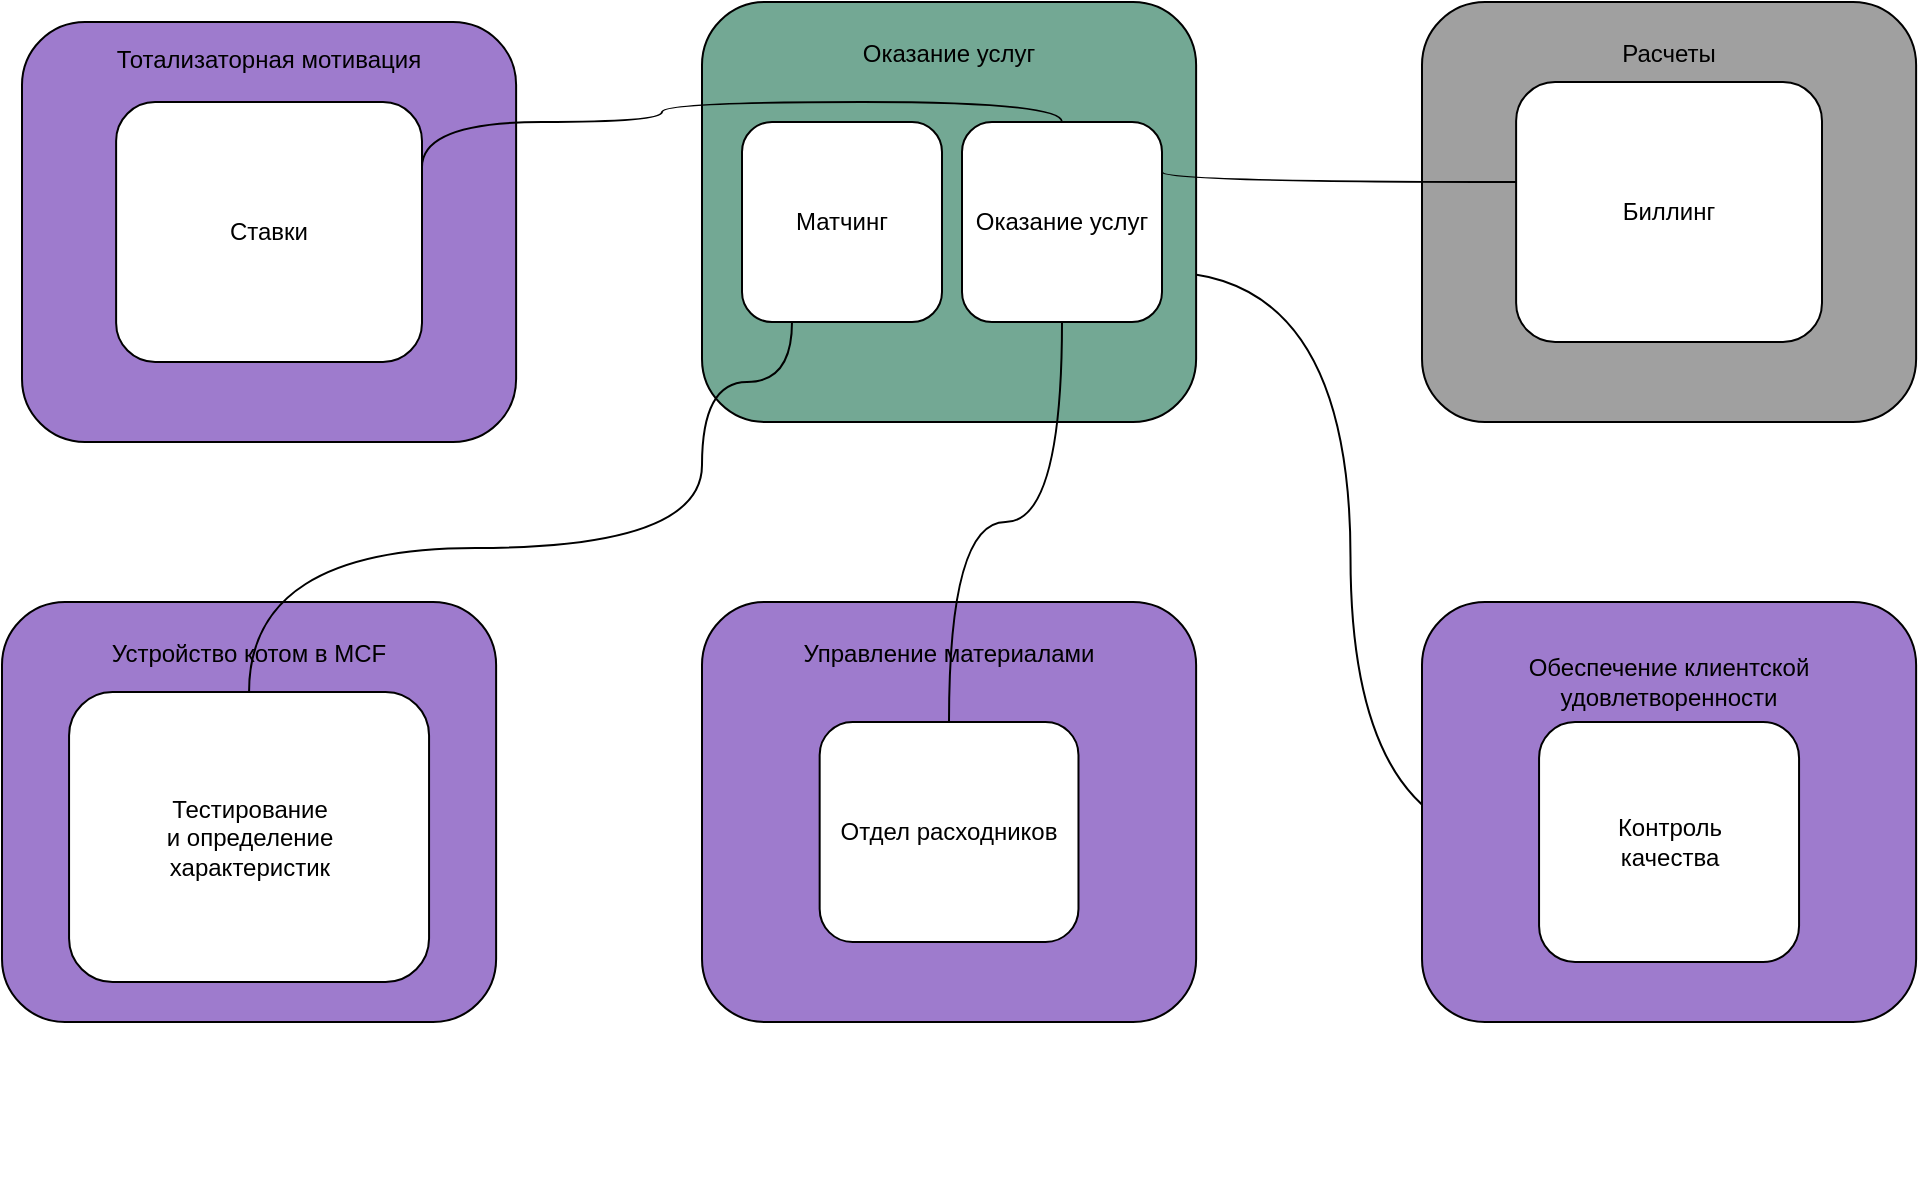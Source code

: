 <mxfile version="22.1.2" type="device">
  <diagram name="Page-1" id="6-ypodGU4imuhWLOmmUE">
    <mxGraphModel dx="1886" dy="1069" grid="1" gridSize="10" guides="1" tooltips="1" connect="1" arrows="1" fold="1" page="1" pageScale="1" pageWidth="1169" pageHeight="827" math="0" shadow="0">
      <root>
        <mxCell id="0" />
        <mxCell id="1" parent="0" />
        <mxCell id="wig7u1WO7MASWXM3mxRy-4" style="edgeStyle=orthogonalEdgeStyle;orthogonalLoop=1;jettySize=auto;html=1;exitX=1;exitY=0.75;exitDx=0;exitDy=0;entryX=0;entryY=0.5;entryDx=0;entryDy=0;curved=1;" parent="1" source="wig7u1WO7MASWXM3mxRy-5" target="wig7u1WO7MASWXM3mxRy-10" edge="1">
          <mxGeometry relative="1" as="geometry" />
        </mxCell>
        <mxCell id="fpALSdUo2TDQL6afOGSB-9" value="" style="group" parent="1" vertex="1" connectable="0">
          <mxGeometry x="30" y="30" width="247.06" height="210" as="geometry" />
        </mxCell>
        <mxCell id="fpALSdUo2TDQL6afOGSB-3" value="Тотализаторная мотивация&lt;br&gt;&lt;br&gt;&lt;br&gt;&lt;br&gt;&lt;br&gt;&lt;br&gt;&lt;br&gt;&lt;br&gt;&lt;br&gt;&lt;br&gt;&lt;br&gt;&lt;br&gt;&lt;br&gt;" style="rounded=1;whiteSpace=wrap;html=1;fillColor=#9E7BCD;" parent="fpALSdUo2TDQL6afOGSB-9" vertex="1">
          <mxGeometry width="247.06" height="210" as="geometry" />
        </mxCell>
        <mxCell id="wig7u1WO7MASWXM3mxRy-6" value="Ставки" style="rounded=1;whiteSpace=wrap;html=1;" parent="fpALSdUo2TDQL6afOGSB-9" vertex="1">
          <mxGeometry x="47.06" y="40" width="152.94" height="130" as="geometry" />
        </mxCell>
        <mxCell id="fpALSdUo2TDQL6afOGSB-11" value="" style="group" parent="1" vertex="1" connectable="0">
          <mxGeometry x="370" y="20" width="247.06" height="210" as="geometry" />
        </mxCell>
        <mxCell id="fpALSdUo2TDQL6afOGSB-1" value="Оказание услуг&lt;br&gt;&lt;br&gt;&lt;br&gt;&lt;br&gt;&lt;br&gt;&lt;br&gt;&lt;br&gt;&lt;br&gt;&lt;br&gt;&lt;br&gt;&lt;br&gt;&lt;br&gt;" style="rounded=1;whiteSpace=wrap;html=1;fillColor=#73a894;container=0;" parent="fpALSdUo2TDQL6afOGSB-11" vertex="1">
          <mxGeometry width="247.06" height="210" as="geometry" />
        </mxCell>
        <mxCell id="WjcI0IljslNcq2KVw8x4-1" value="Матчинг" style="rounded=1;whiteSpace=wrap;html=1;container=0;" parent="fpALSdUo2TDQL6afOGSB-11" vertex="1">
          <mxGeometry x="20" y="60" width="100" height="100" as="geometry" />
        </mxCell>
        <mxCell id="wig7u1WO7MASWXM3mxRy-5" value="Оказание услуг" style="rounded=1;whiteSpace=wrap;html=1;container=0;" parent="fpALSdUo2TDQL6afOGSB-11" vertex="1">
          <mxGeometry x="130" y="60" width="100" height="100" as="geometry" />
        </mxCell>
        <mxCell id="fpALSdUo2TDQL6afOGSB-12" value="" style="group" parent="1" vertex="1" connectable="0">
          <mxGeometry x="370" y="320" width="247.06" height="210" as="geometry" />
        </mxCell>
        <mxCell id="fpALSdUo2TDQL6afOGSB-5" value="Управление материалами&lt;br&gt;&lt;br&gt;&lt;br&gt;&lt;br&gt;&lt;br&gt;&lt;br&gt;&lt;br&gt;&lt;br&gt;&lt;br&gt;&lt;br&gt;&lt;br&gt;&lt;br&gt;" style="rounded=1;whiteSpace=wrap;html=1;fillColor=#9e7bcd;" parent="fpALSdUo2TDQL6afOGSB-12" vertex="1">
          <mxGeometry width="247.06" height="210" as="geometry" />
        </mxCell>
        <mxCell id="wig7u1WO7MASWXM3mxRy-9" value="Отдел расходников" style="rounded=1;whiteSpace=wrap;html=1;" parent="fpALSdUo2TDQL6afOGSB-12" vertex="1">
          <mxGeometry x="58.83" y="60" width="129.41" height="110" as="geometry" />
        </mxCell>
        <mxCell id="fpALSdUo2TDQL6afOGSB-13" value="" style="group" parent="1" vertex="1" connectable="0">
          <mxGeometry x="730" y="320" width="247.06" height="290" as="geometry" />
        </mxCell>
        <mxCell id="fpALSdUo2TDQL6afOGSB-7" value="Обеспечение клиентской удовлетворенности&lt;br&gt;&lt;br&gt;&lt;br&gt;&lt;br&gt;&lt;br&gt;&lt;br&gt;&lt;br&gt;&lt;br&gt;&lt;br&gt;&lt;br&gt;" style="rounded=1;whiteSpace=wrap;html=1;fillColor=#9E7BCD;" parent="fpALSdUo2TDQL6afOGSB-13" vertex="1">
          <mxGeometry width="247.06" height="210" as="geometry" />
        </mxCell>
        <mxCell id="wig7u1WO7MASWXM3mxRy-10" value="Контроль&lt;br&gt;качества" style="rounded=1;whiteSpace=wrap;html=1;" parent="fpALSdUo2TDQL6afOGSB-13" vertex="1">
          <mxGeometry x="58.53" y="60" width="130" height="120" as="geometry" />
        </mxCell>
        <mxCell id="fpALSdUo2TDQL6afOGSB-14" value="" style="group" parent="1" vertex="1" connectable="0">
          <mxGeometry x="730" y="20" width="247.06" height="210" as="geometry" />
        </mxCell>
        <mxCell id="fpALSdUo2TDQL6afOGSB-8" value="Расчеты&lt;br&gt;&lt;br&gt;&lt;br&gt;&lt;br&gt;&lt;br&gt;&lt;br&gt;&lt;br&gt;&lt;br&gt;&lt;br&gt;&lt;br&gt;&lt;br&gt;&lt;br&gt;" style="rounded=1;whiteSpace=wrap;html=1;fillColor=#a0a0a0;" parent="fpALSdUo2TDQL6afOGSB-14" vertex="1">
          <mxGeometry width="247.06" height="210" as="geometry" />
        </mxCell>
        <mxCell id="wig7u1WO7MASWXM3mxRy-7" value="Биллинг" style="rounded=1;whiteSpace=wrap;html=1;" parent="fpALSdUo2TDQL6afOGSB-14" vertex="1">
          <mxGeometry x="47.06" y="40" width="152.94" height="130" as="geometry" />
        </mxCell>
        <mxCell id="fpALSdUo2TDQL6afOGSB-15" value="" style="edgeStyle=orthogonalEdgeStyle;orthogonalLoop=1;jettySize=auto;html=1;endArrow=none;endFill=0;curved=1;exitX=0.5;exitY=1;exitDx=0;exitDy=0;" parent="1" source="wig7u1WO7MASWXM3mxRy-5" target="wig7u1WO7MASWXM3mxRy-9" edge="1">
          <mxGeometry relative="1" as="geometry" />
        </mxCell>
        <mxCell id="fpALSdUo2TDQL6afOGSB-16" value="" style="orthogonalLoop=1;jettySize=auto;html=1;endArrow=none;endFill=0;edgeStyle=orthogonalEdgeStyle;curved=1;exitX=1;exitY=0.25;exitDx=0;exitDy=0;" parent="1" source="wig7u1WO7MASWXM3mxRy-5" target="wig7u1WO7MASWXM3mxRy-7" edge="1">
          <mxGeometry relative="1" as="geometry">
            <Array as="points">
              <mxPoint x="600" y="110" />
            </Array>
          </mxGeometry>
        </mxCell>
        <mxCell id="fpALSdUo2TDQL6afOGSB-17" value="" style="edgeStyle=orthogonalEdgeStyle;orthogonalLoop=1;jettySize=auto;html=1;curved=1;endArrow=none;endFill=0;exitX=0.5;exitY=0;exitDx=0;exitDy=0;entryX=1;entryY=0.25;entryDx=0;entryDy=0;" parent="1" source="wig7u1WO7MASWXM3mxRy-5" target="wig7u1WO7MASWXM3mxRy-6" edge="1">
          <mxGeometry relative="1" as="geometry">
            <Array as="points">
              <mxPoint x="550" y="70" />
              <mxPoint x="350" y="70" />
              <mxPoint x="350" y="80" />
              <mxPoint x="230" y="80" />
            </Array>
          </mxGeometry>
        </mxCell>
        <mxCell id="WfRnK8JT0mF5gvrJXfV1-1" value="" style="group" parent="1" vertex="1" connectable="0">
          <mxGeometry x="20" y="320" width="247.06" height="210" as="geometry" />
        </mxCell>
        <mxCell id="fpALSdUo2TDQL6afOGSB-6" value="Устройство котом в MCF&lt;br&gt;&lt;br&gt;&lt;br&gt;&lt;br&gt;&lt;br&gt;&lt;br&gt;&lt;br&gt;&lt;br&gt;&lt;br&gt;&lt;br&gt;&lt;br&gt;&lt;br&gt;" style="rounded=1;whiteSpace=wrap;html=1;fillColor=#9E7BCD;" parent="WfRnK8JT0mF5gvrJXfV1-1" vertex="1">
          <mxGeometry width="247.06" height="210" as="geometry" />
        </mxCell>
        <mxCell id="-GNpE_ClzCmvl6oZTril-1" value="Тестирование&lt;br&gt;и определение&lt;br&gt;характеристик" style="rounded=1;whiteSpace=wrap;html=1;" parent="WfRnK8JT0mF5gvrJXfV1-1" vertex="1">
          <mxGeometry x="33.53" y="45" width="180" height="145" as="geometry" />
        </mxCell>
        <mxCell id="fpALSdUo2TDQL6afOGSB-18" style="edgeStyle=orthogonalEdgeStyle;orthogonalLoop=1;jettySize=auto;html=1;exitX=0.25;exitY=1;exitDx=0;exitDy=0;entryX=0.5;entryY=0;entryDx=0;entryDy=0;endArrow=none;endFill=0;curved=1;" parent="1" source="WjcI0IljslNcq2KVw8x4-1" target="-GNpE_ClzCmvl6oZTril-1" edge="1">
          <mxGeometry relative="1" as="geometry">
            <Array as="points">
              <mxPoint x="370" y="210" />
              <mxPoint x="370" y="293" />
              <mxPoint x="144" y="293" />
            </Array>
          </mxGeometry>
        </mxCell>
      </root>
    </mxGraphModel>
  </diagram>
</mxfile>
